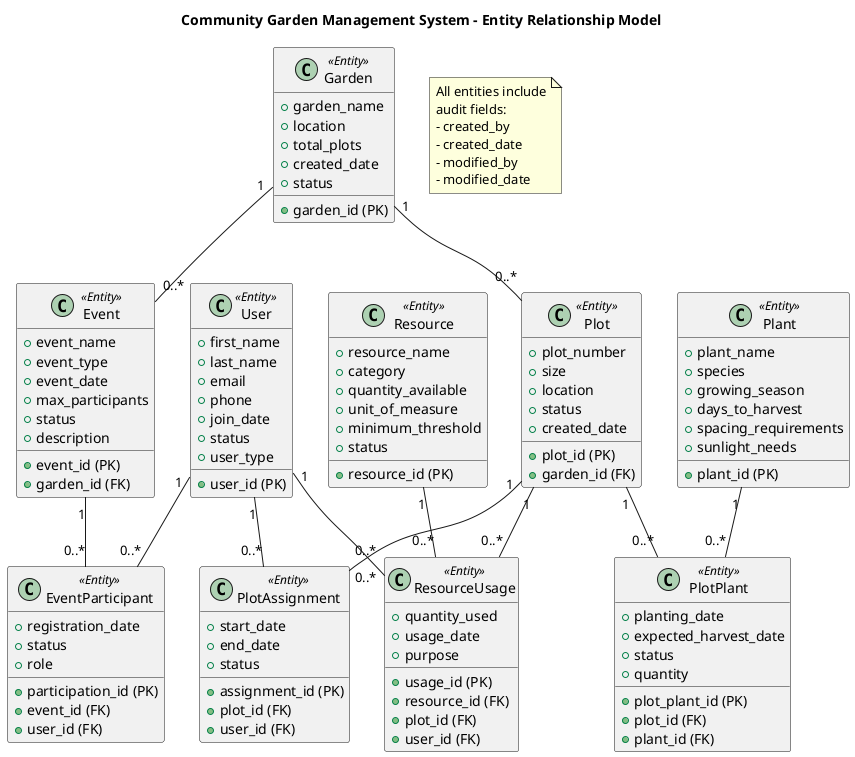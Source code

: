 @startuml
!define ENTITY(name) class name << Entity >>
!define RELATIONSHIP(name) class name << Relationship >>

title Community Garden Management System - Entity Relationship Model

' Primary Entities
ENTITY(Garden) {
  + garden_id (PK)
  + garden_name
  + location
  + total_plots
  + created_date
  + status
}

ENTITY(Plot) {
  + plot_id (PK)
  + garden_id (FK)
  + plot_number
  + size
  + location
  + status
  + created_date
}

ENTITY(User) {
  + user_id (PK)
  + first_name
  + last_name
  + email
  + phone
  + join_date
  + status
  + user_type
}

ENTITY(Resource) {
  + resource_id (PK)
  + resource_name
  + category
  + quantity_available
  + unit_of_measure
  + minimum_threshold
  + status
}

ENTITY(Plant) {
  + plant_id (PK)
  + plant_name
  + species
  + growing_season
  + days_to_harvest
  + spacing_requirements
  + sunlight_needs
}

ENTITY(Event) {
  + event_id (PK)
  + garden_id (FK)
  + event_name
  + event_type
  + event_date
  + max_participants
  + status
  + description
}

' Relationship Entities
ENTITY(PlotAssignment) {
  + assignment_id (PK)
  + plot_id (FK)
  + user_id (FK)
  + start_date
  + end_date
  + status
}

ENTITY(PlotPlant) {
  + plot_plant_id (PK)
  + plot_id (FK)
  + plant_id (FK)
  + planting_date
  + expected_harvest_date
  + status
  + quantity
}

ENTITY(ResourceUsage) {
  + usage_id (PK)
  + resource_id (FK)
  + plot_id (FK)
  + user_id (FK)
  + quantity_used
  + usage_date
  + purpose
}

ENTITY(EventParticipant) {
  + participation_id (PK)
  + event_id (FK)
  + user_id (FK)
  + registration_date
  + status
  + role
}

' Relationships
Garden "1" -- "0..*" Plot
Garden "1" -- "0..*" Event

Plot "1" -- "0..*" PlotAssignment
Plot "1" -- "0..*" PlotPlant
Plot "1" -- "0..*" ResourceUsage

User "1" -- "0..*" PlotAssignment
User "1" -- "0..*" ResourceUsage
User "1" -- "0..*" EventParticipant

Resource "1" -- "0..*" ResourceUsage

Plant "1" -- "0..*" PlotPlant

Event "1" -- "0..*" EventParticipant

note "All entities include\naudit fields:\n- created_by\n- created_date\n- modified_by\n- modified_date" as N1

@enduml 